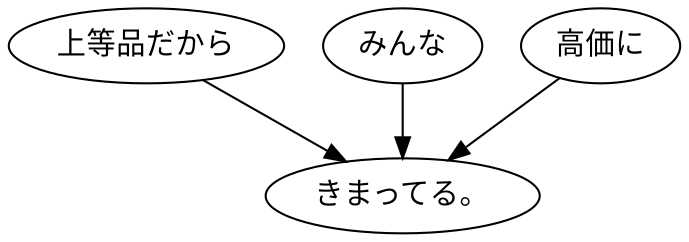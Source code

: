 digraph graph8677 {
	node0 [label="上等品だから"];
	node1 [label="みんな"];
	node2 [label="高価に"];
	node3 [label="きまってる。"];
	node0 -> node3;
	node1 -> node3;
	node2 -> node3;
}
